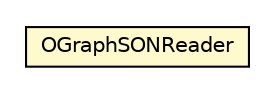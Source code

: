 #!/usr/local/bin/dot
#
# Class diagram 
# Generated by UMLGraph version R5_6-24-gf6e263 (http://www.umlgraph.org/)
#

digraph G {
	edge [fontname="Helvetica",fontsize=10,labelfontname="Helvetica",labelfontsize=10];
	node [fontname="Helvetica",fontsize=10,shape=plaintext];
	nodesep=0.25;
	ranksep=0.5;
	// com.orientechnologies.orient.graph.graphml.OGraphSONReader
	c3698286 [label=<<table title="com.orientechnologies.orient.graph.graphml.OGraphSONReader" border="0" cellborder="1" cellspacing="0" cellpadding="2" port="p" bgcolor="lemonChiffon" href="./OGraphSONReader.html">
		<tr><td><table border="0" cellspacing="0" cellpadding="1">
<tr><td align="center" balign="center"> OGraphSONReader </td></tr>
		</table></td></tr>
		</table>>, URL="./OGraphSONReader.html", fontname="Helvetica", fontcolor="black", fontsize=10.0];
}

